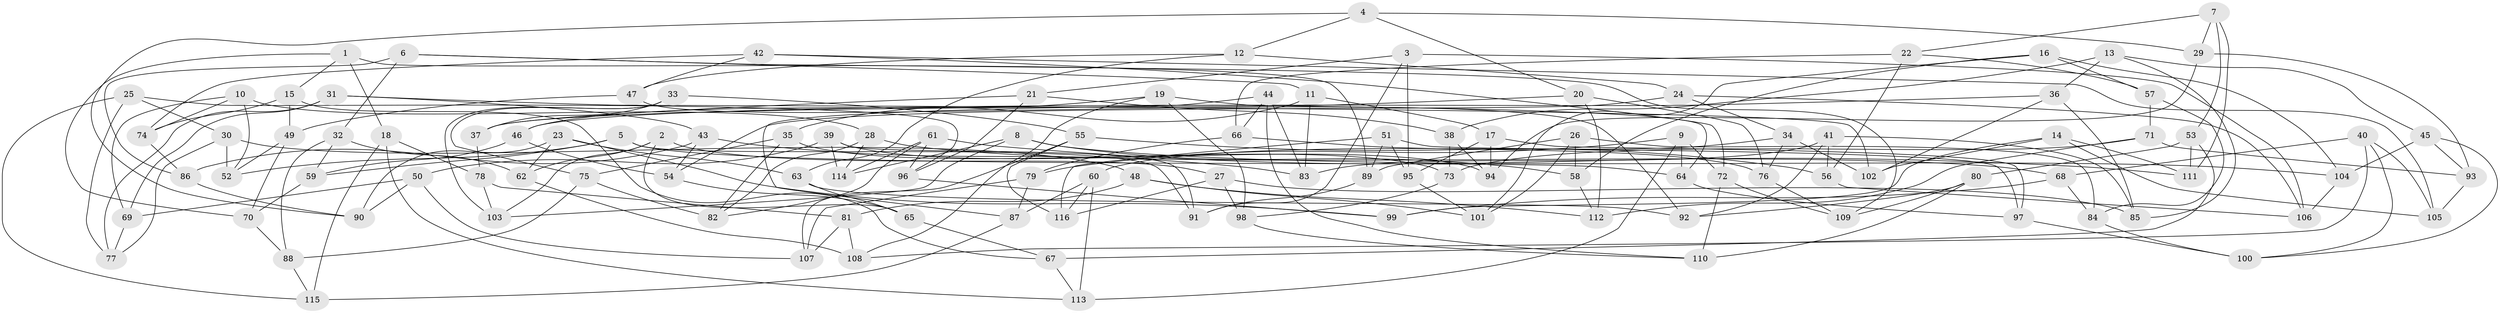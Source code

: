 // coarse degree distribution, {13: 0.021739130434782608, 8: 0.21739130434782608, 11: 0.021739130434782608, 6: 0.15217391304347827, 12: 0.043478260869565216, 3: 0.043478260869565216, 5: 0.17391304347826086, 7: 0.021739130434782608, 9: 0.06521739130434782, 4: 0.2391304347826087}
// Generated by graph-tools (version 1.1) at 2025/20/03/04/25 18:20:56]
// undirected, 116 vertices, 232 edges
graph export_dot {
graph [start="1"]
  node [color=gray90,style=filled];
  1;
  2;
  3;
  4;
  5;
  6;
  7;
  8;
  9;
  10;
  11;
  12;
  13;
  14;
  15;
  16;
  17;
  18;
  19;
  20;
  21;
  22;
  23;
  24;
  25;
  26;
  27;
  28;
  29;
  30;
  31;
  32;
  33;
  34;
  35;
  36;
  37;
  38;
  39;
  40;
  41;
  42;
  43;
  44;
  45;
  46;
  47;
  48;
  49;
  50;
  51;
  52;
  53;
  54;
  55;
  56;
  57;
  58;
  59;
  60;
  61;
  62;
  63;
  64;
  65;
  66;
  67;
  68;
  69;
  70;
  71;
  72;
  73;
  74;
  75;
  76;
  77;
  78;
  79;
  80;
  81;
  82;
  83;
  84;
  85;
  86;
  87;
  88;
  89;
  90;
  91;
  92;
  93;
  94;
  95;
  96;
  97;
  98;
  99;
  100;
  101;
  102;
  103;
  104;
  105;
  106;
  107;
  108;
  109;
  110;
  111;
  112;
  113;
  114;
  115;
  116;
  1 -- 15;
  1 -- 18;
  1 -- 89;
  1 -- 70;
  2 -- 65;
  2 -- 27;
  2 -- 62;
  2 -- 103;
  3 -- 91;
  3 -- 21;
  3 -- 106;
  3 -- 95;
  4 -- 12;
  4 -- 90;
  4 -- 20;
  4 -- 29;
  5 -- 59;
  5 -- 91;
  5 -- 64;
  5 -- 52;
  6 -- 86;
  6 -- 11;
  6 -- 32;
  6 -- 109;
  7 -- 53;
  7 -- 22;
  7 -- 111;
  7 -- 29;
  8 -- 103;
  8 -- 104;
  8 -- 58;
  8 -- 114;
  9 -- 79;
  9 -- 64;
  9 -- 72;
  9 -- 113;
  10 -- 28;
  10 -- 52;
  10 -- 74;
  10 -- 69;
  11 -- 35;
  11 -- 17;
  11 -- 83;
  12 -- 24;
  12 -- 47;
  12 -- 63;
  13 -- 38;
  13 -- 45;
  13 -- 85;
  13 -- 36;
  14 -- 99;
  14 -- 105;
  14 -- 102;
  14 -- 111;
  15 -- 74;
  15 -- 49;
  15 -- 67;
  16 -- 57;
  16 -- 58;
  16 -- 101;
  16 -- 104;
  17 -- 97;
  17 -- 94;
  17 -- 95;
  18 -- 115;
  18 -- 78;
  18 -- 113;
  19 -- 64;
  19 -- 98;
  19 -- 108;
  19 -- 46;
  20 -- 76;
  20 -- 112;
  20 -- 37;
  21 -- 38;
  21 -- 96;
  21 -- 37;
  22 -- 57;
  22 -- 56;
  22 -- 66;
  23 -- 62;
  23 -- 63;
  23 -- 99;
  23 -- 90;
  24 -- 34;
  24 -- 54;
  24 -- 106;
  25 -- 115;
  25 -- 96;
  25 -- 30;
  25 -- 77;
  26 -- 89;
  26 -- 101;
  26 -- 84;
  26 -- 58;
  27 -- 116;
  27 -- 98;
  27 -- 85;
  28 -- 82;
  28 -- 114;
  28 -- 68;
  29 -- 93;
  29 -- 94;
  30 -- 48;
  30 -- 52;
  30 -- 77;
  31 -- 102;
  31 -- 43;
  31 -- 69;
  31 -- 77;
  32 -- 59;
  32 -- 62;
  32 -- 88;
  33 -- 55;
  33 -- 37;
  33 -- 103;
  33 -- 75;
  34 -- 102;
  34 -- 76;
  34 -- 60;
  35 -- 73;
  35 -- 75;
  35 -- 82;
  36 -- 85;
  36 -- 102;
  36 -- 46;
  37 -- 78;
  38 -- 94;
  38 -- 73;
  39 -- 50;
  39 -- 114;
  39 -- 91;
  39 -- 94;
  40 -- 68;
  40 -- 105;
  40 -- 100;
  40 -- 108;
  41 -- 85;
  41 -- 83;
  41 -- 56;
  41 -- 92;
  42 -- 105;
  42 -- 47;
  42 -- 72;
  42 -- 74;
  43 -- 86;
  43 -- 54;
  43 -- 83;
  44 -- 110;
  44 -- 87;
  44 -- 66;
  44 -- 83;
  45 -- 93;
  45 -- 104;
  45 -- 100;
  46 -- 59;
  46 -- 54;
  47 -- 92;
  47 -- 49;
  48 -- 101;
  48 -- 81;
  48 -- 112;
  49 -- 70;
  49 -- 52;
  50 -- 107;
  50 -- 90;
  50 -- 69;
  51 -- 95;
  51 -- 89;
  51 -- 116;
  51 -- 97;
  53 -- 67;
  53 -- 80;
  53 -- 111;
  54 -- 65;
  55 -- 116;
  55 -- 107;
  55 -- 56;
  56 -- 106;
  57 -- 84;
  57 -- 71;
  58 -- 112;
  59 -- 70;
  60 -- 87;
  60 -- 113;
  60 -- 116;
  61 -- 114;
  61 -- 96;
  61 -- 111;
  61 -- 82;
  62 -- 108;
  63 -- 65;
  63 -- 92;
  64 -- 97;
  65 -- 67;
  66 -- 76;
  66 -- 79;
  67 -- 113;
  68 -- 84;
  68 -- 99;
  69 -- 77;
  70 -- 88;
  71 -- 112;
  71 -- 93;
  71 -- 73;
  72 -- 110;
  72 -- 109;
  73 -- 98;
  74 -- 86;
  75 -- 82;
  75 -- 88;
  76 -- 109;
  78 -- 81;
  78 -- 103;
  79 -- 87;
  79 -- 107;
  80 -- 92;
  80 -- 109;
  80 -- 110;
  81 -- 107;
  81 -- 108;
  84 -- 100;
  86 -- 90;
  87 -- 115;
  88 -- 115;
  89 -- 91;
  93 -- 105;
  95 -- 101;
  96 -- 99;
  97 -- 100;
  98 -- 110;
  104 -- 106;
}
